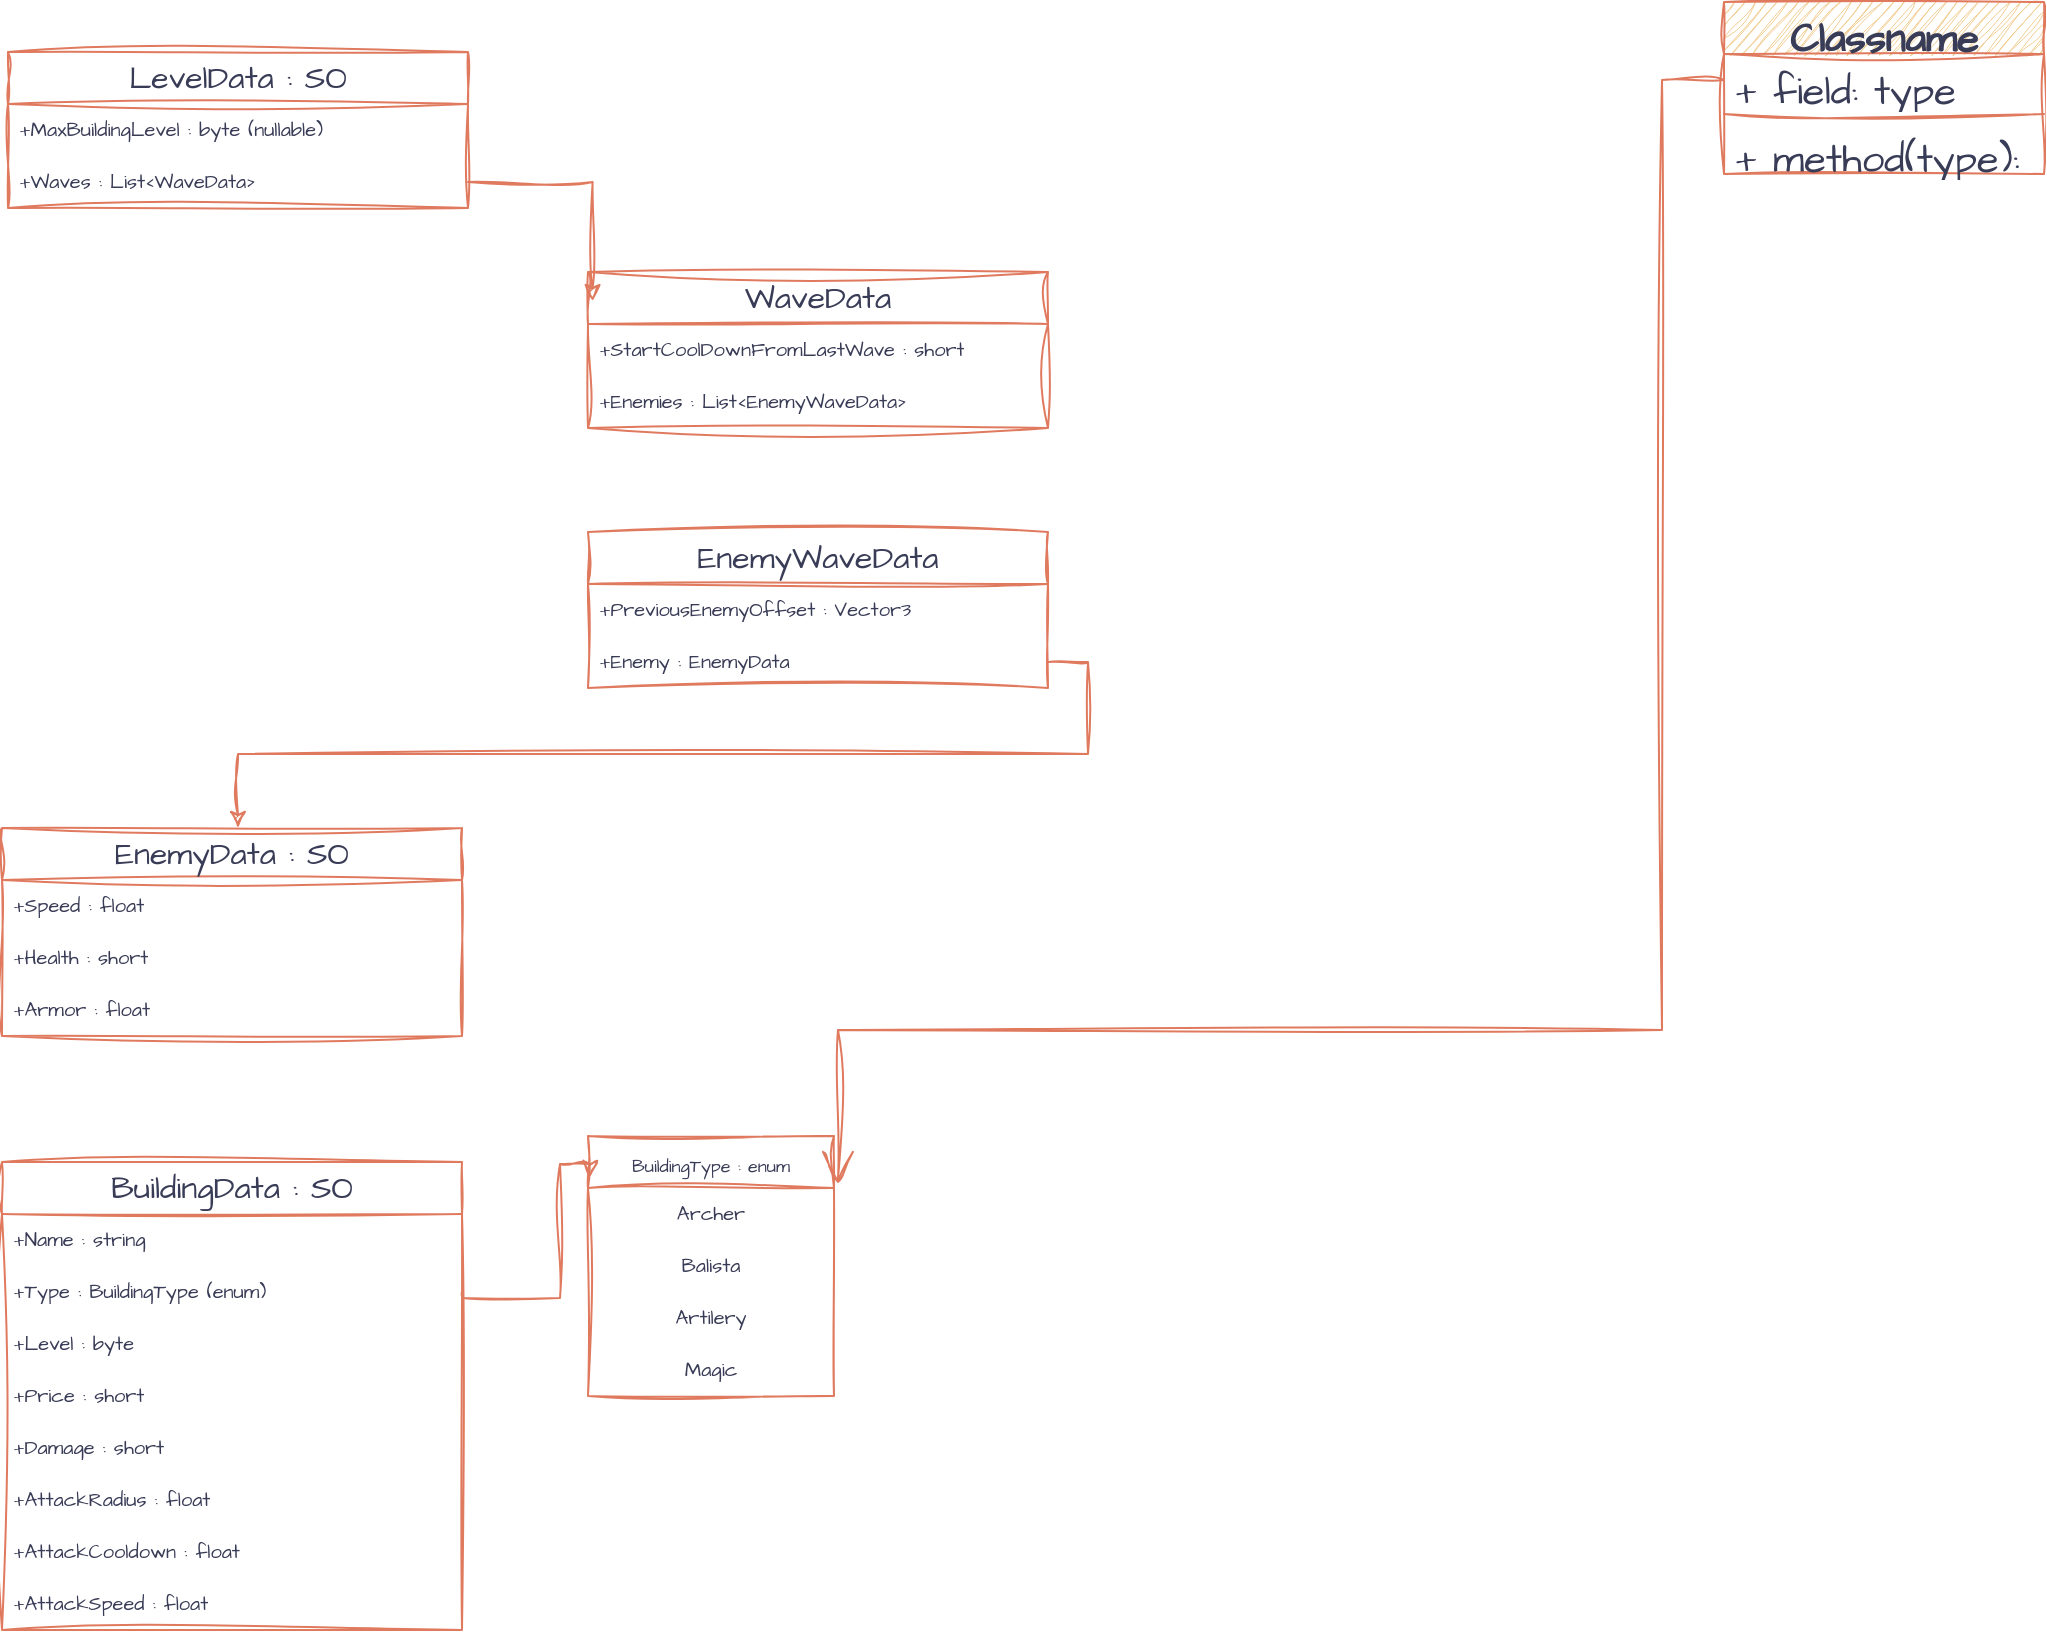 <mxfile version="21.7.2" type="github">
  <diagram id="R2lEEEUBdFMjLlhIrx00" name="Page-1">
    <mxGraphModel dx="1886" dy="907" grid="0" gridSize="10" guides="1" tooltips="1" connect="1" arrows="1" fold="1" page="1" pageScale="1" pageWidth="850" pageHeight="1100" math="0" shadow="0" extFonts="Permanent Marker^https://fonts.googleapis.com/css?family=Permanent+Marker">
      <root>
        <mxCell id="0" />
        <mxCell id="1" parent="0" />
        <mxCell id="o8G2fhGUsHrwVTccI_8I-12" value="&lt;font style=&quot;font-size: 16px;&quot;&gt;LevelData : SO&lt;/font&gt;" style="swimlane;fontStyle=0;childLayout=stackLayout;horizontal=1;startSize=26;fillColor=none;horizontalStack=0;resizeParent=1;resizeParentMax=0;resizeLast=0;collapsible=1;marginBottom=0;whiteSpace=wrap;html=1;sketch=1;hachureGap=4;jiggle=2;curveFitting=1;fontFamily=Architects Daughter;fontSource=https%3A%2F%2Ffonts.googleapis.com%2Fcss%3Ffamily%3DArchitects%2BDaughter;fontSize=16;labelBackgroundColor=none;strokeColor=#E07A5F;fontColor=#393C56;" parent="1" vertex="1">
          <mxGeometry x="50" y="70" width="230" height="78" as="geometry" />
        </mxCell>
        <mxCell id="o8G2fhGUsHrwVTccI_8I-13" value="+MaxBuildingLevel : byte (nullable)" style="text;strokeColor=none;fillColor=none;align=left;verticalAlign=top;spacingLeft=4;spacingRight=4;overflow=hidden;rotatable=0;points=[[0,0.5],[1,0.5]];portConstraint=eastwest;whiteSpace=wrap;html=1;fontSize=10;fontFamily=Architects Daughter;labelBackgroundColor=none;fontColor=#393C56;sketch=1;curveFitting=1;jiggle=2;" parent="o8G2fhGUsHrwVTccI_8I-12" vertex="1">
          <mxGeometry y="26" width="230" height="26" as="geometry" />
        </mxCell>
        <mxCell id="o8G2fhGUsHrwVTccI_8I-14" value="+Waves : List&amp;lt;WaveData&amp;gt;" style="text;strokeColor=none;fillColor=none;align=left;verticalAlign=top;spacingLeft=4;spacingRight=4;overflow=hidden;rotatable=0;points=[[0,0.5],[1,0.5]];portConstraint=eastwest;whiteSpace=wrap;html=1;fontSize=10;fontFamily=Architects Daughter;labelBackgroundColor=none;fontColor=#393C56;sketch=1;curveFitting=1;jiggle=2;" parent="o8G2fhGUsHrwVTccI_8I-12" vertex="1">
          <mxGeometry y="52" width="230" height="26" as="geometry" />
        </mxCell>
        <mxCell id="o8G2fhGUsHrwVTccI_8I-16" style="edgeStyle=orthogonalEdgeStyle;rounded=0;sketch=1;hachureGap=4;jiggle=2;curveFitting=1;orthogonalLoop=1;jettySize=auto;html=1;entryX=0.01;entryY=0.187;entryDx=0;entryDy=0;fontFamily=Architects Daughter;fontSource=https%3A%2F%2Ffonts.googleapis.com%2Fcss%3Ffamily%3DArchitects%2BDaughter;fontSize=16;entryPerimeter=0;labelBackgroundColor=none;strokeColor=#E07A5F;fontColor=default;" parent="1" source="o8G2fhGUsHrwVTccI_8I-14" target="o8G2fhGUsHrwVTccI_8I-22" edge="1">
          <mxGeometry relative="1" as="geometry">
            <mxPoint x="480.0" y="105" as="targetPoint" />
          </mxGeometry>
        </mxCell>
        <mxCell id="o8G2fhGUsHrwVTccI_8I-22" value="WaveData" style="swimlane;fontStyle=0;childLayout=stackLayout;horizontal=1;startSize=26;fillColor=none;horizontalStack=0;resizeParent=1;resizeParentMax=0;resizeLast=0;collapsible=1;marginBottom=0;whiteSpace=wrap;html=1;sketch=1;hachureGap=4;jiggle=2;curveFitting=1;fontFamily=Architects Daughter;fontSource=https%3A%2F%2Ffonts.googleapis.com%2Fcss%3Ffamily%3DArchitects%2BDaughter;fontSize=16;labelBackgroundColor=none;strokeColor=#E07A5F;fontColor=#393C56;" parent="1" vertex="1">
          <mxGeometry x="340" y="180" width="230" height="78" as="geometry" />
        </mxCell>
        <mxCell id="o8G2fhGUsHrwVTccI_8I-23" value="+StartCoolDownFromLastWave : short" style="text;strokeColor=none;fillColor=none;align=left;verticalAlign=top;spacingLeft=4;spacingRight=4;overflow=hidden;rotatable=0;points=[[0,0.5],[1,0.5]];portConstraint=eastwest;whiteSpace=wrap;html=1;fontSize=10;fontFamily=Architects Daughter;labelBackgroundColor=none;fontColor=#393C56;sketch=1;curveFitting=1;jiggle=2;" parent="o8G2fhGUsHrwVTccI_8I-22" vertex="1">
          <mxGeometry y="26" width="230" height="26" as="geometry" />
        </mxCell>
        <mxCell id="o8G2fhGUsHrwVTccI_8I-24" value="+Enemies : List&amp;lt;EnemyWaveData&amp;gt;" style="text;strokeColor=none;fillColor=none;align=left;verticalAlign=top;spacingLeft=4;spacingRight=4;overflow=hidden;rotatable=0;points=[[0,0.5],[1,0.5]];portConstraint=eastwest;whiteSpace=wrap;html=1;fontSize=10;fontFamily=Architects Daughter;labelBackgroundColor=none;fontColor=#393C56;sketch=1;curveFitting=1;jiggle=2;" parent="o8G2fhGUsHrwVTccI_8I-22" vertex="1">
          <mxGeometry y="52" width="230" height="26" as="geometry" />
        </mxCell>
        <mxCell id="o8G2fhGUsHrwVTccI_8I-27" value="EnemyData : SO" style="swimlane;fontStyle=0;childLayout=stackLayout;horizontal=1;startSize=26;fillColor=none;horizontalStack=0;resizeParent=1;resizeParentMax=0;resizeLast=0;collapsible=1;marginBottom=0;whiteSpace=wrap;html=1;sketch=1;hachureGap=4;jiggle=2;curveFitting=1;fontFamily=Architects Daughter;fontSource=https%3A%2F%2Ffonts.googleapis.com%2Fcss%3Ffamily%3DArchitects%2BDaughter;fontSize=16;labelBackgroundColor=none;strokeColor=#E07A5F;fontColor=#393C56;" parent="1" vertex="1">
          <mxGeometry x="47" y="458" width="230" height="104" as="geometry" />
        </mxCell>
        <mxCell id="o8G2fhGUsHrwVTccI_8I-28" value="+Speed : float" style="text;strokeColor=none;fillColor=none;align=left;verticalAlign=top;spacingLeft=4;spacingRight=4;overflow=hidden;rotatable=0;points=[[0,0.5],[1,0.5]];portConstraint=eastwest;whiteSpace=wrap;html=1;fontSize=10;fontFamily=Architects Daughter;labelBackgroundColor=none;fontColor=#393C56;sketch=1;curveFitting=1;jiggle=2;" parent="o8G2fhGUsHrwVTccI_8I-27" vertex="1">
          <mxGeometry y="26" width="230" height="26" as="geometry" />
        </mxCell>
        <mxCell id="o8G2fhGUsHrwVTccI_8I-29" value="+Health : short" style="text;strokeColor=none;fillColor=none;align=left;verticalAlign=top;spacingLeft=4;spacingRight=4;overflow=hidden;rotatable=0;points=[[0,0.5],[1,0.5]];portConstraint=eastwest;whiteSpace=wrap;html=1;fontSize=10;fontFamily=Architects Daughter;labelBackgroundColor=none;fontColor=#393C56;sketch=1;curveFitting=1;jiggle=2;" parent="o8G2fhGUsHrwVTccI_8I-27" vertex="1">
          <mxGeometry y="52" width="230" height="26" as="geometry" />
        </mxCell>
        <mxCell id="U2Sg24MLAsKOgwwXVquy-18" value="+Armor : float" style="text;strokeColor=none;fillColor=none;align=left;verticalAlign=top;spacingLeft=4;spacingRight=4;overflow=hidden;rotatable=0;points=[[0,0.5],[1,0.5]];portConstraint=eastwest;whiteSpace=wrap;html=1;fontSize=10;fontFamily=Architects Daughter;labelBackgroundColor=none;fontColor=#393C56;sketch=1;curveFitting=1;jiggle=2;" parent="o8G2fhGUsHrwVTccI_8I-27" vertex="1">
          <mxGeometry y="78" width="230" height="26" as="geometry" />
        </mxCell>
        <mxCell id="o8G2fhGUsHrwVTccI_8I-30" style="edgeStyle=orthogonalEdgeStyle;rounded=0;sketch=1;hachureGap=4;jiggle=2;curveFitting=1;orthogonalLoop=1;jettySize=auto;html=1;exitX=1;exitY=0.5;exitDx=0;exitDy=0;fontFamily=Architects Daughter;fontSource=https%3A%2F%2Ffonts.googleapis.com%2Fcss%3Ffamily%3DArchitects%2BDaughter;fontSize=16;entryX=0.522;entryY=-0.023;entryDx=0;entryDy=0;entryPerimeter=0;labelBackgroundColor=none;strokeColor=none;fontColor=default;" parent="1" source="o8G2fhGUsHrwVTccI_8I-24" target="o8G2fhGUsHrwVTccI_8I-31" edge="1">
          <mxGeometry relative="1" as="geometry" />
        </mxCell>
        <mxCell id="o8G2fhGUsHrwVTccI_8I-31" value="EnemyWaveData" style="swimlane;fontStyle=0;childLayout=stackLayout;horizontal=1;startSize=26;fillColor=none;horizontalStack=0;resizeParent=1;resizeParentMax=0;resizeLast=0;collapsible=1;marginBottom=0;whiteSpace=wrap;html=1;sketch=1;hachureGap=4;jiggle=2;curveFitting=1;fontFamily=Architects Daughter;fontSource=https%3A%2F%2Ffonts.googleapis.com%2Fcss%3Ffamily%3DArchitects%2BDaughter;fontSize=16;labelBackgroundColor=none;strokeColor=#E07A5F;fontColor=#393C56;" parent="1" vertex="1">
          <mxGeometry x="340" y="310" width="230" height="78" as="geometry" />
        </mxCell>
        <mxCell id="o8G2fhGUsHrwVTccI_8I-32" value="+PreviousEnemyOffset : Vector3" style="text;strokeColor=none;fillColor=none;align=left;verticalAlign=top;spacingLeft=4;spacingRight=4;overflow=hidden;rotatable=0;points=[[0,0.5],[1,0.5]];portConstraint=eastwest;whiteSpace=wrap;html=1;fontSize=10;fontFamily=Architects Daughter;labelBackgroundColor=none;fontColor=#393C56;sketch=1;curveFitting=1;jiggle=2;" parent="o8G2fhGUsHrwVTccI_8I-31" vertex="1">
          <mxGeometry y="26" width="230" height="26" as="geometry" />
        </mxCell>
        <mxCell id="o8G2fhGUsHrwVTccI_8I-33" value="+Enemy : EnemyData" style="text;strokeColor=none;fillColor=none;align=left;verticalAlign=top;spacingLeft=4;spacingRight=4;overflow=hidden;rotatable=0;points=[[0,0.5],[1,0.5]];portConstraint=eastwest;whiteSpace=wrap;html=1;fontSize=10;fontFamily=Architects Daughter;labelBackgroundColor=none;fontColor=#393C56;sketch=1;curveFitting=1;jiggle=2;" parent="o8G2fhGUsHrwVTccI_8I-31" vertex="1">
          <mxGeometry y="52" width="230" height="26" as="geometry" />
        </mxCell>
        <mxCell id="o8G2fhGUsHrwVTccI_8I-49" style="edgeStyle=orthogonalEdgeStyle;rounded=0;sketch=1;hachureGap=4;jiggle=2;curveFitting=1;orthogonalLoop=1;jettySize=auto;html=1;exitX=1;exitY=0.5;exitDx=0;exitDy=0;strokeColor=#E07A5F;fontFamily=Architects Daughter;fontSource=https%3A%2F%2Ffonts.googleapis.com%2Fcss%3Ffamily%3DArchitects%2BDaughter;fontSize=16;fontColor=default;fillColor=#F2CC8F;labelBackgroundColor=none;" parent="1" source="o8G2fhGUsHrwVTccI_8I-33" target="o8G2fhGUsHrwVTccI_8I-27" edge="1">
          <mxGeometry relative="1" as="geometry">
            <Array as="points">
              <mxPoint x="590" y="375" />
              <mxPoint x="590" y="421" />
              <mxPoint x="165" y="421" />
            </Array>
          </mxGeometry>
        </mxCell>
        <mxCell id="U2Sg24MLAsKOgwwXVquy-1" value="&lt;font style=&quot;font-size: 16px;&quot;&gt;BuildingData : SO&lt;/font&gt;" style="swimlane;fontStyle=0;childLayout=stackLayout;horizontal=1;startSize=26;fillColor=none;horizontalStack=0;resizeParent=1;resizeParentMax=0;resizeLast=0;collapsible=1;marginBottom=0;whiteSpace=wrap;html=1;sketch=1;hachureGap=4;jiggle=2;curveFitting=1;fontFamily=Architects Daughter;fontSource=https%3A%2F%2Ffonts.googleapis.com%2Fcss%3Ffamily%3DArchitects%2BDaughter;fontSize=16;labelBackgroundColor=none;strokeColor=#E07A5F;fontColor=#393C56;" parent="1" vertex="1">
          <mxGeometry x="47" y="625" width="230" height="234" as="geometry" />
        </mxCell>
        <mxCell id="U2Sg24MLAsKOgwwXVquy-3" value="+Name : string" style="text;strokeColor=none;fillColor=none;align=left;verticalAlign=top;spacingLeft=4;spacingRight=4;overflow=hidden;rotatable=0;points=[[0,0.5],[1,0.5]];portConstraint=eastwest;whiteSpace=wrap;html=1;fontSize=10;fontFamily=Architects Daughter;labelBackgroundColor=none;fontColor=#393C56;sketch=1;curveFitting=1;jiggle=2;" parent="U2Sg24MLAsKOgwwXVquy-1" vertex="1">
          <mxGeometry y="26" width="230" height="26" as="geometry" />
        </mxCell>
        <mxCell id="U2Sg24MLAsKOgwwXVquy-4" value="+Type : BuildingType (enum)" style="text;strokeColor=none;fillColor=none;align=left;verticalAlign=top;spacingLeft=4;spacingRight=4;overflow=hidden;rotatable=0;points=[[0,0.5],[1,0.5]];portConstraint=eastwest;whiteSpace=wrap;html=1;fontSize=10;fontFamily=Architects Daughter;labelBackgroundColor=none;fontColor=#393C56;sketch=1;curveFitting=1;jiggle=2;" parent="U2Sg24MLAsKOgwwXVquy-1" vertex="1">
          <mxGeometry y="52" width="230" height="26" as="geometry" />
        </mxCell>
        <mxCell id="U2Sg24MLAsKOgwwXVquy-13" value="+Level : byte" style="text;strokeColor=none;fillColor=none;align=left;verticalAlign=top;spacingLeft=4;spacingRight=4;overflow=hidden;rotatable=0;points=[[0,0.5],[1,0.5]];portConstraint=eastwest;whiteSpace=wrap;html=1;fontSize=10;fontFamily=Architects Daughter;labelBackgroundColor=none;fontColor=#393C56;sketch=1;curveFitting=1;jiggle=2;" parent="U2Sg24MLAsKOgwwXVquy-1" vertex="1">
          <mxGeometry y="78" width="230" height="26" as="geometry" />
        </mxCell>
        <mxCell id="U2Sg24MLAsKOgwwXVquy-19" value="+Price : short" style="text;strokeColor=none;fillColor=none;align=left;verticalAlign=top;spacingLeft=4;spacingRight=4;overflow=hidden;rotatable=0;points=[[0,0.5],[1,0.5]];portConstraint=eastwest;whiteSpace=wrap;html=1;fontSize=10;fontFamily=Architects Daughter;labelBackgroundColor=none;fontColor=#393C56;sketch=1;curveFitting=1;jiggle=2;" parent="U2Sg24MLAsKOgwwXVquy-1" vertex="1">
          <mxGeometry y="104" width="230" height="26" as="geometry" />
        </mxCell>
        <mxCell id="U2Sg24MLAsKOgwwXVquy-17" value="+Damage : short" style="text;strokeColor=none;fillColor=none;align=left;verticalAlign=top;spacingLeft=4;spacingRight=4;overflow=hidden;rotatable=0;points=[[0,0.5],[1,0.5]];portConstraint=eastwest;whiteSpace=wrap;html=1;fontSize=10;fontFamily=Architects Daughter;labelBackgroundColor=none;fontColor=#393C56;sketch=1;curveFitting=1;jiggle=2;" parent="U2Sg24MLAsKOgwwXVquy-1" vertex="1">
          <mxGeometry y="130" width="230" height="26" as="geometry" />
        </mxCell>
        <mxCell id="U2Sg24MLAsKOgwwXVquy-20" value="+AttackRadius : float" style="text;strokeColor=none;fillColor=none;align=left;verticalAlign=top;spacingLeft=4;spacingRight=4;overflow=hidden;rotatable=0;points=[[0,0.5],[1,0.5]];portConstraint=eastwest;whiteSpace=wrap;html=1;fontSize=10;fontFamily=Architects Daughter;labelBackgroundColor=none;fontColor=#393C56;sketch=1;curveFitting=1;jiggle=2;" parent="U2Sg24MLAsKOgwwXVquy-1" vertex="1">
          <mxGeometry y="156" width="230" height="26" as="geometry" />
        </mxCell>
        <mxCell id="U2Sg24MLAsKOgwwXVquy-21" value="+AttackCooldown&amp;nbsp;: float" style="text;strokeColor=none;fillColor=none;align=left;verticalAlign=top;spacingLeft=4;spacingRight=4;overflow=hidden;rotatable=0;points=[[0,0.5],[1,0.5]];portConstraint=eastwest;whiteSpace=wrap;html=1;fontSize=10;fontFamily=Architects Daughter;labelBackgroundColor=none;fontColor=#393C56;sketch=1;curveFitting=1;jiggle=2;" parent="U2Sg24MLAsKOgwwXVquy-1" vertex="1">
          <mxGeometry y="182" width="230" height="26" as="geometry" />
        </mxCell>
        <mxCell id="U2Sg24MLAsKOgwwXVquy-22" value="+AttackSpeed : float" style="text;strokeColor=none;fillColor=none;align=left;verticalAlign=top;spacingLeft=4;spacingRight=4;overflow=hidden;rotatable=0;points=[[0,0.5],[1,0.5]];portConstraint=eastwest;whiteSpace=wrap;html=1;fontSize=10;fontFamily=Architects Daughter;labelBackgroundColor=none;fontColor=#393C56;sketch=1;curveFitting=1;jiggle=2;" parent="U2Sg24MLAsKOgwwXVquy-1" vertex="1">
          <mxGeometry y="208" width="230" height="26" as="geometry" />
        </mxCell>
        <mxCell id="U2Sg24MLAsKOgwwXVquy-9" value="&lt;font style=&quot;font-size: 9px;&quot;&gt;BuildingType : enum&lt;/font&gt;" style="swimlane;fontStyle=0;childLayout=stackLayout;horizontal=1;startSize=26;fillColor=none;horizontalStack=0;resizeParent=1;resizeParentMax=0;resizeLast=0;collapsible=1;marginBottom=0;whiteSpace=wrap;html=1;sketch=1;hachureGap=4;jiggle=2;curveFitting=1;fontFamily=Architects Daughter;fontSource=https%3A%2F%2Ffonts.googleapis.com%2Fcss%3Ffamily%3DArchitects%2BDaughter;fontSize=16;labelBackgroundColor=none;strokeColor=#E07A5F;fontColor=#393C56;" parent="1" vertex="1">
          <mxGeometry x="340" y="612" width="123" height="130" as="geometry" />
        </mxCell>
        <mxCell id="U2Sg24MLAsKOgwwXVquy-10" value="Archer" style="text;strokeColor=none;fillColor=none;align=center;verticalAlign=top;spacingLeft=4;spacingRight=4;overflow=hidden;rotatable=0;points=[[0,0.5],[1,0.5]];portConstraint=eastwest;whiteSpace=wrap;html=1;fontSize=10;fontFamily=Architects Daughter;labelBackgroundColor=none;fontColor=#393C56;sketch=1;curveFitting=1;jiggle=2;" parent="U2Sg24MLAsKOgwwXVquy-9" vertex="1">
          <mxGeometry y="26" width="123" height="26" as="geometry" />
        </mxCell>
        <mxCell id="U2Sg24MLAsKOgwwXVquy-14" value="Balista" style="text;strokeColor=none;fillColor=none;align=center;verticalAlign=top;spacingLeft=4;spacingRight=4;overflow=hidden;rotatable=0;points=[[0,0.5],[1,0.5]];portConstraint=eastwest;whiteSpace=wrap;html=1;fontSize=10;fontFamily=Architects Daughter;labelBackgroundColor=none;fontColor=#393C56;sketch=1;curveFitting=1;jiggle=2;" parent="U2Sg24MLAsKOgwwXVquy-9" vertex="1">
          <mxGeometry y="52" width="123" height="26" as="geometry" />
        </mxCell>
        <mxCell id="U2Sg24MLAsKOgwwXVquy-15" value="Artilery" style="text;strokeColor=none;fillColor=none;align=center;verticalAlign=top;spacingLeft=4;spacingRight=4;overflow=hidden;rotatable=0;points=[[0,0.5],[1,0.5]];portConstraint=eastwest;whiteSpace=wrap;html=1;fontSize=10;fontFamily=Architects Daughter;labelBackgroundColor=none;fontColor=#393C56;sketch=1;curveFitting=1;jiggle=2;" parent="U2Sg24MLAsKOgwwXVquy-9" vertex="1">
          <mxGeometry y="78" width="123" height="26" as="geometry" />
        </mxCell>
        <mxCell id="U2Sg24MLAsKOgwwXVquy-16" value="Magic" style="text;strokeColor=none;fillColor=none;align=center;verticalAlign=top;spacingLeft=4;spacingRight=4;overflow=hidden;rotatable=0;points=[[0,0.5],[1,0.5]];portConstraint=eastwest;whiteSpace=wrap;html=1;fontSize=10;fontFamily=Architects Daughter;labelBackgroundColor=none;fontColor=#393C56;sketch=1;curveFitting=1;jiggle=2;" parent="U2Sg24MLAsKOgwwXVquy-9" vertex="1">
          <mxGeometry y="104" width="123" height="26" as="geometry" />
        </mxCell>
        <mxCell id="U2Sg24MLAsKOgwwXVquy-12" style="edgeStyle=orthogonalEdgeStyle;rounded=0;sketch=1;hachureGap=4;jiggle=2;curveFitting=1;orthogonalLoop=1;jettySize=auto;html=1;exitX=1;exitY=0.5;exitDx=0;exitDy=0;entryX=0.009;entryY=0.158;entryDx=0;entryDy=0;entryPerimeter=0;fontFamily=Architects Daughter;fontSource=https%3A%2F%2Ffonts.googleapis.com%2Fcss%3Ffamily%3DArchitects%2BDaughter;fontSize=16;fillColor=#F2CC8F;strokeColor=#E07A5F;labelBackgroundColor=none;fontColor=default;" parent="1" source="U2Sg24MLAsKOgwwXVquy-4" target="U2Sg24MLAsKOgwwXVquy-9" edge="1">
          <mxGeometry relative="1" as="geometry">
            <Array as="points">
              <mxPoint x="277" y="693" />
              <mxPoint x="326" y="693" />
              <mxPoint x="326" y="626" />
              <mxPoint x="341" y="626" />
            </Array>
          </mxGeometry>
        </mxCell>
        <mxCell id="pfoFcTRtM2cgHrAYwK6Y-5" value="Classname" style="swimlane;fontStyle=1;align=center;verticalAlign=top;childLayout=stackLayout;horizontal=1;startSize=26;horizontalStack=0;resizeParent=1;resizeParentMax=0;resizeLast=0;collapsible=1;marginBottom=0;whiteSpace=wrap;html=1;sketch=1;hachureGap=4;jiggle=2;curveFitting=1;strokeColor=#E07A5F;fontFamily=Architects Daughter;fontSource=https%3A%2F%2Ffonts.googleapis.com%2Fcss%3Ffamily%3DArchitects%2BDaughter;fontSize=20;fontColor=#393C56;fillColor=#F2CC8F;" vertex="1" parent="1">
          <mxGeometry x="908" y="45" width="160" height="86" as="geometry" />
        </mxCell>
        <mxCell id="pfoFcTRtM2cgHrAYwK6Y-6" value="+ field: type" style="text;strokeColor=none;fillColor=none;align=left;verticalAlign=top;spacingLeft=4;spacingRight=4;overflow=hidden;rotatable=0;points=[[0,0.5],[1,0.5]];portConstraint=eastwest;whiteSpace=wrap;html=1;fontSize=20;fontFamily=Architects Daughter;fontColor=#393C56;" vertex="1" parent="pfoFcTRtM2cgHrAYwK6Y-5">
          <mxGeometry y="26" width="160" height="26" as="geometry" />
        </mxCell>
        <mxCell id="pfoFcTRtM2cgHrAYwK6Y-7" value="" style="line;strokeWidth=1;fillColor=none;align=left;verticalAlign=middle;spacingTop=-1;spacingLeft=3;spacingRight=3;rotatable=0;labelPosition=right;points=[];portConstraint=eastwest;strokeColor=inherit;sketch=1;hachureGap=4;jiggle=2;curveFitting=1;fontFamily=Architects Daughter;fontSource=https%3A%2F%2Ffonts.googleapis.com%2Fcss%3Ffamily%3DArchitects%2BDaughter;fontSize=20;fontColor=#393C56;" vertex="1" parent="pfoFcTRtM2cgHrAYwK6Y-5">
          <mxGeometry y="52" width="160" height="8" as="geometry" />
        </mxCell>
        <mxCell id="pfoFcTRtM2cgHrAYwK6Y-8" value="+ method(type): type" style="text;strokeColor=none;fillColor=none;align=left;verticalAlign=top;spacingLeft=4;spacingRight=4;overflow=hidden;rotatable=0;points=[[0,0.5],[1,0.5]];portConstraint=eastwest;whiteSpace=wrap;html=1;fontSize=20;fontFamily=Architects Daughter;fontColor=#393C56;" vertex="1" parent="pfoFcTRtM2cgHrAYwK6Y-5">
          <mxGeometry y="60" width="160" height="26" as="geometry" />
        </mxCell>
        <mxCell id="pfoFcTRtM2cgHrAYwK6Y-11" style="edgeStyle=orthogonalEdgeStyle;rounded=0;sketch=1;hachureGap=4;jiggle=2;curveFitting=1;orthogonalLoop=1;jettySize=auto;html=1;exitX=0;exitY=0.5;exitDx=0;exitDy=0;entryX=1.016;entryY=0.185;entryDx=0;entryDy=0;entryPerimeter=0;strokeColor=#E07A5F;fontFamily=Architects Daughter;fontSource=https%3A%2F%2Ffonts.googleapis.com%2Fcss%3Ffamily%3DArchitects%2BDaughter;fontSize=16;fontColor=#393C56;endArrow=open;startSize=14;endSize=14;sourcePerimeterSpacing=8;targetPerimeterSpacing=8;fillColor=#F2CC8F;" edge="1" parent="1" source="pfoFcTRtM2cgHrAYwK6Y-6" target="U2Sg24MLAsKOgwwXVquy-9">
          <mxGeometry relative="1" as="geometry">
            <Array as="points">
              <mxPoint x="877" y="84" />
              <mxPoint x="877" y="559" />
              <mxPoint x="465" y="559" />
            </Array>
          </mxGeometry>
        </mxCell>
      </root>
    </mxGraphModel>
  </diagram>
</mxfile>
